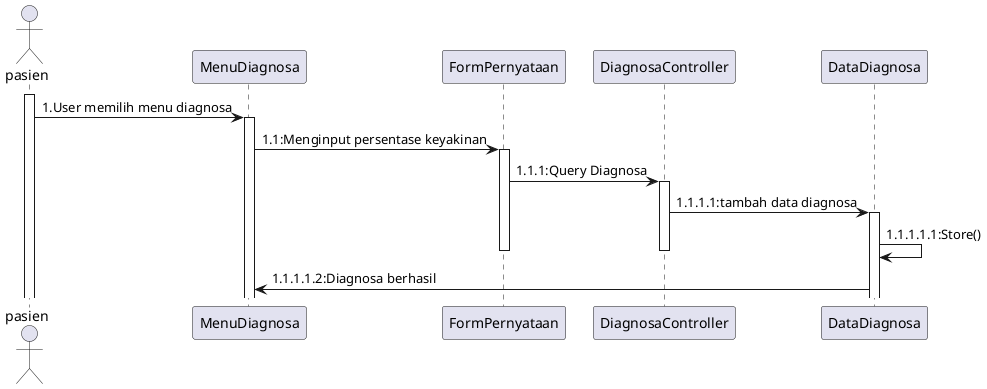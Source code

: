 @startuml
actor pasien
activate pasien
pasien->MenuDiagnosa: 1.User memilih menu diagnosa
activate MenuDiagnosa
MenuDiagnosa->FormPernyataan:1.1:Menginput persentase keyakinan
activate FormPernyataan
FormPernyataan->DiagnosaController: 1.1.1:Query Diagnosa
activate DiagnosaController
DiagnosaController->DataDiagnosa:1.1.1.1:tambah data diagnosa
activate DataDiagnosa
DataDiagnosa->DataDiagnosa:1.1.1.1.1:Store()
deactivate DiagnosaController
deactivate FormPernyataan
DataDiagnosa->MenuDiagnosa:1.1.1.1.2:Diagnosa berhasil
@enduml
